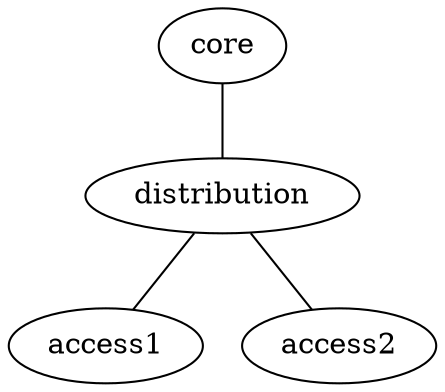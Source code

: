 graph my_network {
    core -- distribution;
    distribution -- access1;
    distribution -- access2;
}
